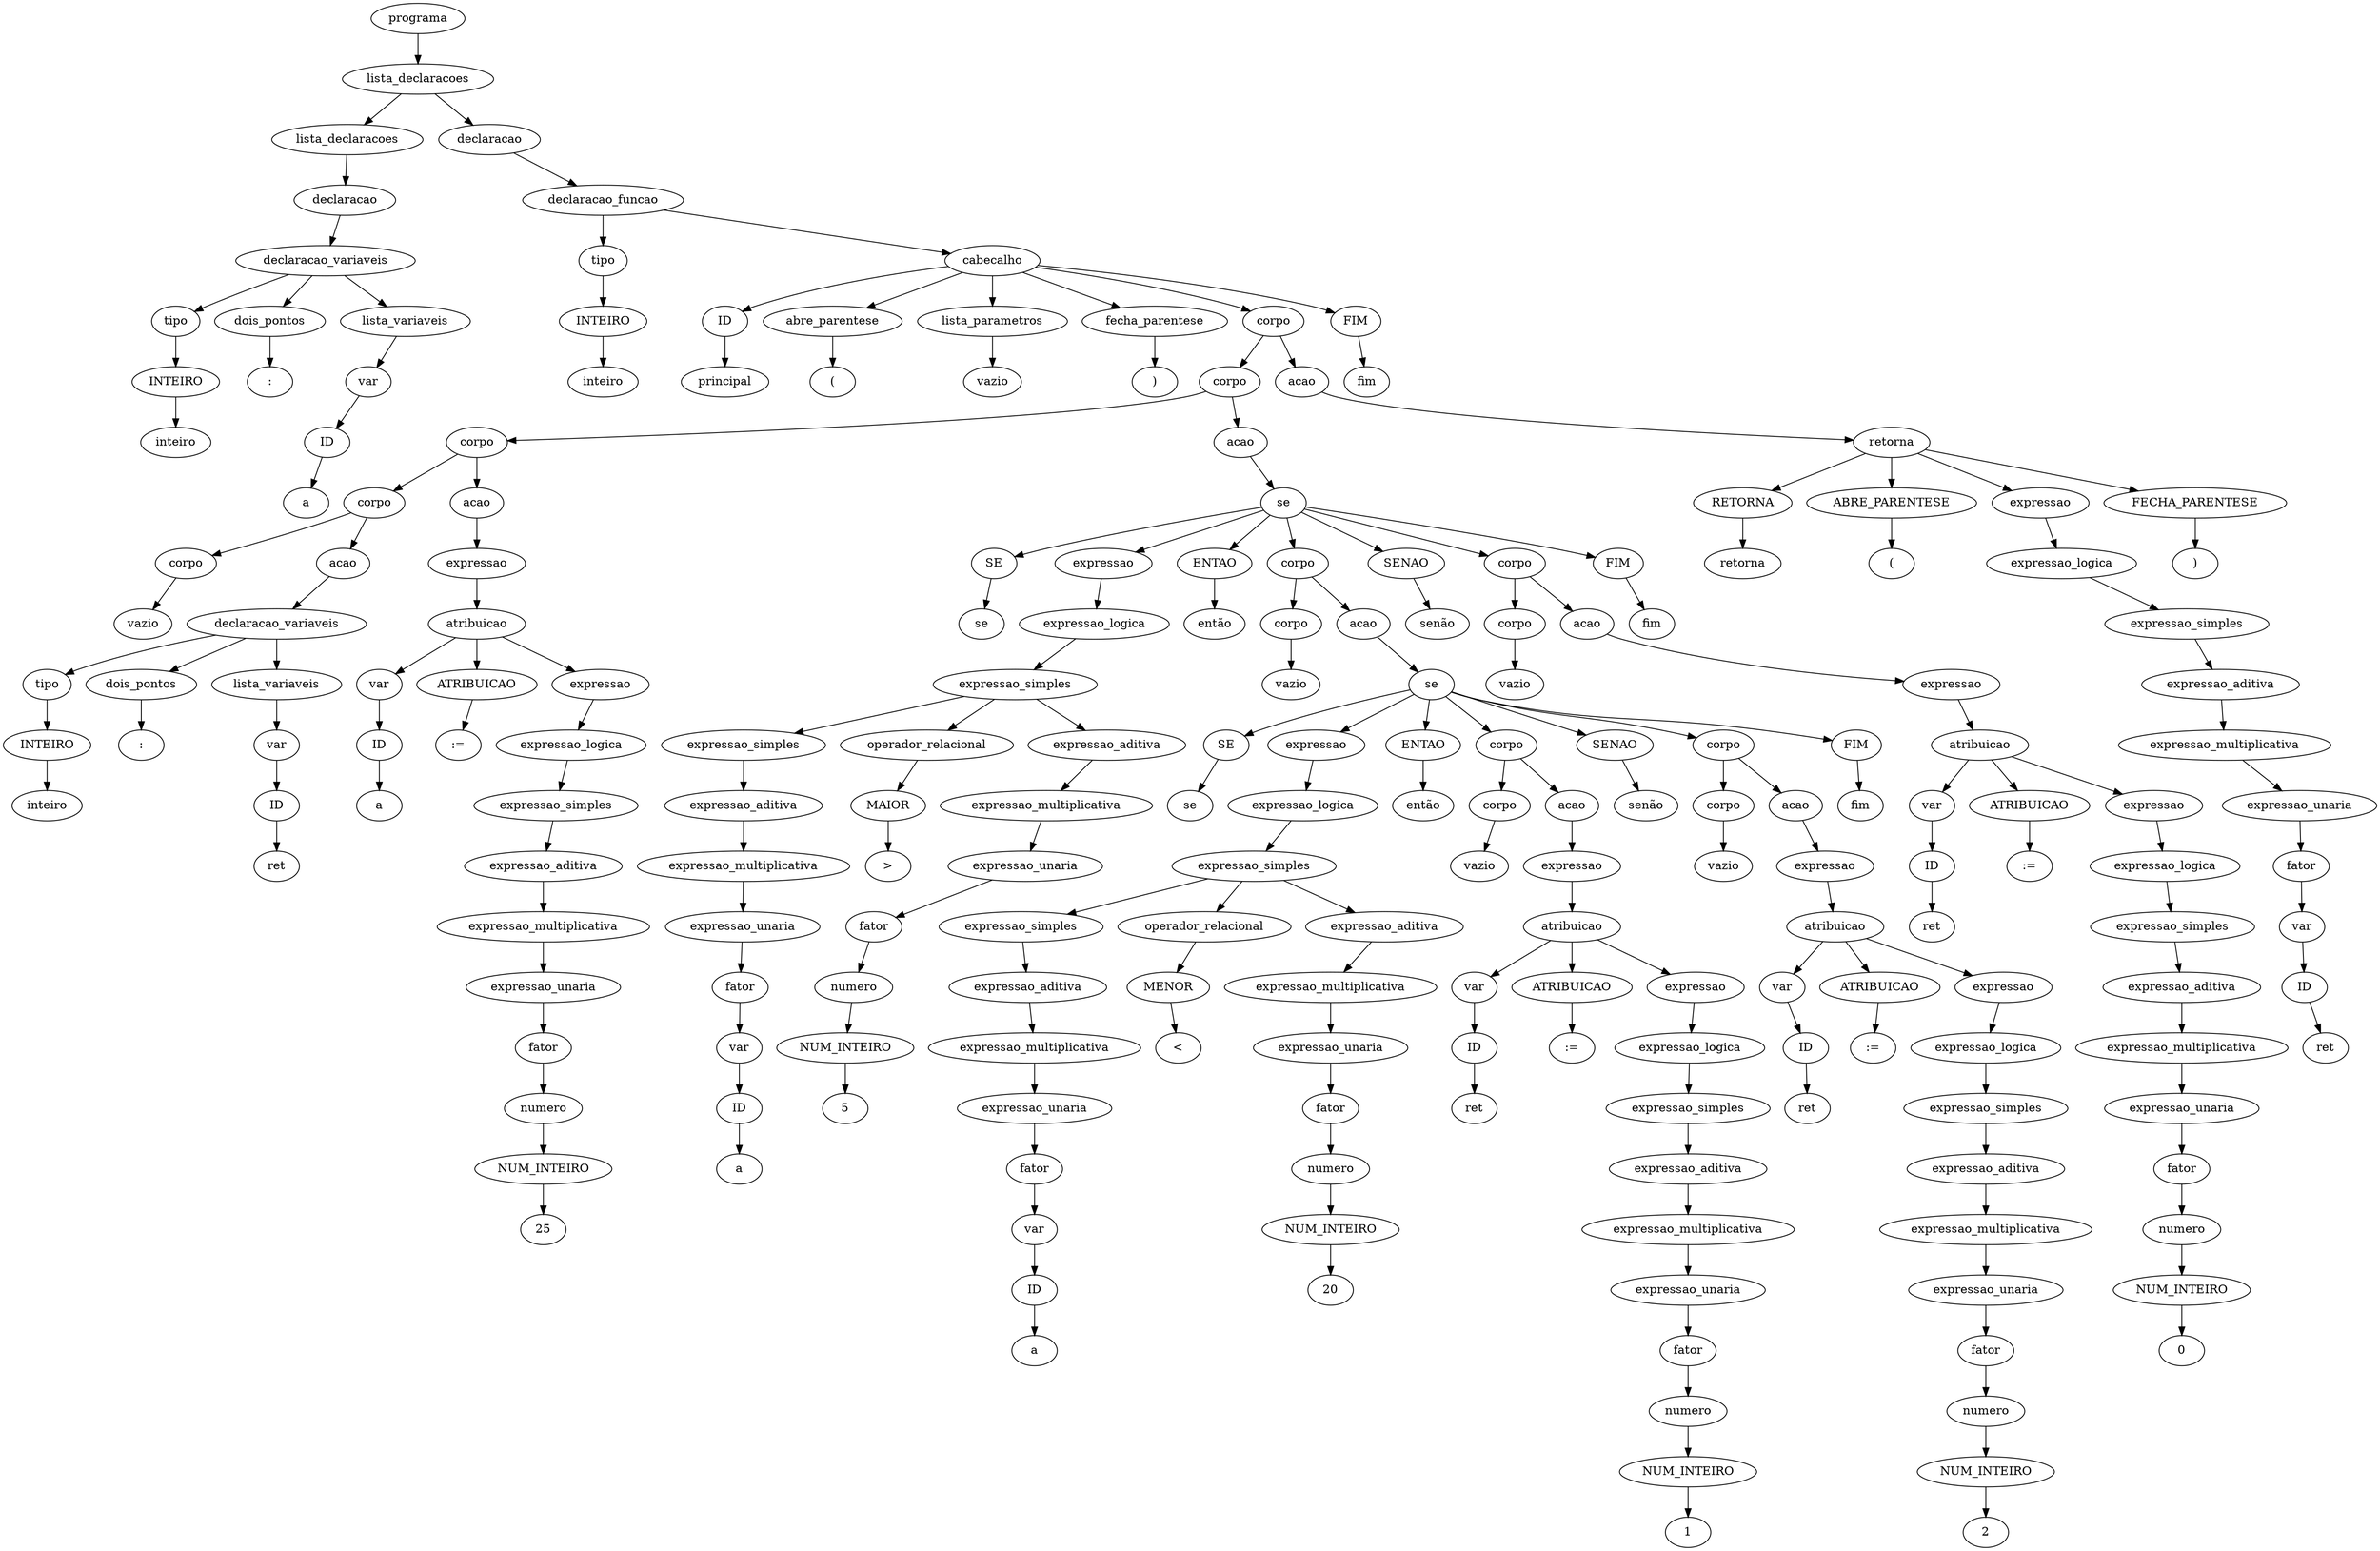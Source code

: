 digraph tree {
    "0x7f769ccc5c60" [label="programa"];
    "0x7f769cd33970" [label="lista_declaracoes"];
    "0x7f769ccc6f50" [label="lista_declaracoes"];
    "0x7f769ce77640" [label="declaracao"];
    "0x7f769ccc5fc0" [label="declaracao_variaveis"];
    "0x7f769ccc5d50" [label="tipo"];
    "0x7f769ccc5ba0" [label="INTEIRO"];
    "0x7f769ccc5b70" [label="inteiro"];
    "0x7f769ccc5c00" [label="dois_pontos"];
    "0x7f769ccc6620" [label=":"];
    "0x7f769ccc6050" [label="lista_variaveis"];
    "0x7f769ccc7310" [label="var"];
    "0x7f769ce776a0" [label="ID"];
    "0x7f769cd339a0" [label="a"];
    "0x7f769ccc7b20" [label="declaracao"];
    "0x7f769cd33a60" [label="declaracao_funcao"];
    "0x7f769cd33a90" [label="tipo"];
    "0x7f769cd33ac0" [label="INTEIRO"];
    "0x7f769cd33af0" [label="inteiro"];
    "0x7f769cd541c0" [label="cabecalho"];
    "0x7f769cd546a0" [label="ID"];
    "0x7f769cd561a0" [label="principal"];
    "0x7f769cd561d0" [label="abre_parentese"];
    "0x7f769cd55fc0" [label="("];
    "0x7f769cd33c70" [label="lista_parametros"];
    "0x7f769ccc7160" [label="vazio"];
    "0x7f769cd54ca0" [label="fecha_parentese"];
    "0x7f769cd55960" [label=")"];
    "0x7f769cd55f60" [label="corpo"];
    "0x7f769cd55db0" [label="corpo"];
    "0x7f769cd54460" [label="corpo"];
    "0x7f769cd33f10" [label="corpo"];
    "0x7f769cd33d90" [label="corpo"];
    "0x7f769cd33b20" [label="vazio"];
    "0x7f769cd33dc0" [label="acao"];
    "0x7f769cd33eb0" [label="declaracao_variaveis"];
    "0x7f769cd33ca0" [label="tipo"];
    "0x7f769cd33d00" [label="INTEIRO"];
    "0x7f769cd33e80" [label="inteiro"];
    "0x7f769cd33f70" [label="dois_pontos"];
    "0x7f769cd540d0" [label=":"];
    "0x7f769cd33ee0" [label="lista_variaveis"];
    "0x7f769cd33d30" [label="var"];
    "0x7f769cd33cd0" [label="ID"];
    "0x7f769cd33fd0" [label="ret"];
    "0x7f769cd54370" [label="acao"];
    "0x7f769cd33e20" [label="expressao"];
    "0x7f769cd54310" [label="atribuicao"];
    "0x7f769cd33c10" [label="var"];
    "0x7f769cd33d60" [label="ID"];
    "0x7f769cd54100" [label="a"];
    "0x7f769cd543a0" [label="ATRIBUICAO"];
    "0x7f769cd54430" [label=":="];
    "0x7f769cd542e0" [label="expressao"];
    "0x7f769cd542b0" [label="expressao_logica"];
    "0x7f769cd541f0" [label="expressao_simples"];
    "0x7f769cd54190" [label="expressao_aditiva"];
    "0x7f769cd54280" [label="expressao_multiplicativa"];
    "0x7f769cd54130" [label="expressao_unaria"];
    "0x7f769cd54160" [label="fator"];
    "0x7f769cd33fa0" [label="numero"];
    "0x7f769cd33f40" [label="NUM_INTEIRO"];
    "0x7f769cd54250" [label="25"];
    "0x7f769cd54220" [label="acao"];
    "0x7f769cd54a00" [label="se"];
    "0x7f769cd55a80" [label="SE"];
    "0x7f769cd551b0" [label="se"];
    "0x7f769cd54910" [label="expressao"];
    "0x7f769cd54580" [label="expressao_logica"];
    "0x7f769cd54850" [label="expressao_simples"];
    "0x7f769cd54520" [label="expressao_simples"];
    "0x7f769cd543d0" [label="expressao_aditiva"];
    "0x7f769cd540a0" [label="expressao_multiplicativa"];
    "0x7f769cd54490" [label="expressao_unaria"];
    "0x7f769cd54340" [label="fator"];
    "0x7f769cd33e50" [label="var"];
    "0x7f769cd33df0" [label="ID"];
    "0x7f769cd54070" [label="a"];
    "0x7f769cd54550" [label="operador_relacional"];
    "0x7f769cd54640" [label="MAIOR"];
    "0x7f769cd54790" [label=">"];
    "0x7f769cd54730" [label="expressao_aditiva"];
    "0x7f769cd548b0" [label="expressao_multiplicativa"];
    "0x7f769cd547c0" [label="expressao_unaria"];
    "0x7f769cd54700" [label="fator"];
    "0x7f769cd544c0" [label="numero"];
    "0x7f769cd544f0" [label="NUM_INTEIRO"];
    "0x7f769cd54880" [label="5"];
    "0x7f769cd55090" [label="ENTAO"];
    "0x7f769cd55e10" [label="então"];
    "0x7f769cd55930" [label="corpo"];
    "0x7f769cd54a30" [label="corpo"];
    "0x7f769cd54940" [label="vazio"];
    "0x7f769cd54970" [label="acao"];
    "0x7f769cd54fd0" [label="se"];
    "0x7f769cd550c0" [label="SE"];
    "0x7f769cd55570" [label="se"];
    "0x7f769cd54ee0" [label="expressao"];
    "0x7f769cd54c10" [label="expressao_logica"];
    "0x7f769cd54e20" [label="expressao_simples"];
    "0x7f769cd54b50" [label="expressao_simples"];
    "0x7f769cd54ac0" [label="expressao_aditiva"];
    "0x7f769cd54bb0" [label="expressao_multiplicativa"];
    "0x7f769cd54a60" [label="expressao_unaria"];
    "0x7f769cd54a90" [label="fator"];
    "0x7f769cd549a0" [label="var"];
    "0x7f769cd548e0" [label="ID"];
    "0x7f769cd54b80" [label="a"];
    "0x7f769cd54be0" [label="operador_relacional"];
    "0x7f769cd54c70" [label="MENOR"];
    "0x7f769cd54d60" [label="<"];
    "0x7f769cd54d00" [label="expressao_aditiva"];
    "0x7f769cd54e80" [label="expressao_multiplicativa"];
    "0x7f769cd54d90" [label="expressao_unaria"];
    "0x7f769cd54cd0" [label="fator"];
    "0x7f769cd54af0" [label="numero"];
    "0x7f769cd54b20" [label="NUM_INTEIRO"];
    "0x7f769cd54e50" [label="20"];
    "0x7f769cd55510" [label="ENTAO"];
    "0x7f769cd55990" [label="então"];
    "0x7f769cd55450" [label="corpo"];
    "0x7f769cd55000" [label="corpo"];
    "0x7f769cd54f10" [label="vazio"];
    "0x7f769cd55360" [label="acao"];
    "0x7f769cd55030" [label="expressao"];
    "0x7f769cd55300" [label="atribuicao"];
    "0x7f769cd54f70" [label="var"];
    "0x7f769cd54eb0" [label="ID"];
    "0x7f769cd550f0" [label="ret"];
    "0x7f769cd55390" [label="ATRIBUICAO"];
    "0x7f769cd55420" [label=":="];
    "0x7f769cd552d0" [label="expressao"];
    "0x7f769cd552a0" [label="expressao_logica"];
    "0x7f769cd551e0" [label="expressao_simples"];
    "0x7f769cd55180" [label="expressao_aditiva"];
    "0x7f769cd55270" [label="expressao_multiplicativa"];
    "0x7f769cd55120" [label="expressao_unaria"];
    "0x7f769cd55150" [label="fator"];
    "0x7f769cd54f40" [label="numero"];
    "0x7f769cd54d30" [label="NUM_INTEIRO"];
    "0x7f769cd55240" [label="1"];
    "0x7f769cd559c0" [label="SENAO"];
    "0x7f769cd559f0" [label="senão"];
    "0x7f769cd55900" [label="corpo"];
    "0x7f769cd55060" [label="corpo"];
    "0x7f769cd54fa0" [label="vazio"];
    "0x7f769cd55810" [label="acao"];
    "0x7f769cd554e0" [label="expressao"];
    "0x7f769cd557b0" [label="atribuicao"];
    "0x7f769cd55480" [label="var"];
    "0x7f769cd553c0" [label="ID"];
    "0x7f769cd555a0" [label="ret"];
    "0x7f769cd55840" [label="ATRIBUICAO"];
    "0x7f769cd558d0" [label=":="];
    "0x7f769cd55780" [label="expressao"];
    "0x7f769cd55750" [label="expressao_logica"];
    "0x7f769cd55690" [label="expressao_simples"];
    "0x7f769cd55630" [label="expressao_aditiva"];
    "0x7f769cd55720" [label="expressao_multiplicativa"];
    "0x7f769cd555d0" [label="expressao_unaria"];
    "0x7f769cd55600" [label="fator"];
    "0x7f769cd554b0" [label="numero"];
    "0x7f769cd55330" [label="NUM_INTEIRO"];
    "0x7f769cd556f0" [label="2"];
    "0x7f769cd55a20" [label="FIM"];
    "0x7f769cd55a50" [label="fim"];
    "0x7f769cd55e40" [label="SENAO"];
    "0x7f769cd55e70" [label="senão"];
    "0x7f769cd55d80" [label="corpo"];
    "0x7f769cd55ab0" [label="corpo"];
    "0x7f769cd549d0" [label="vazio"];
    "0x7f769cd55c90" [label="acao"];
    "0x7f769cd553f0" [label="expressao"];
    "0x7f769cd55c30" [label="atribuicao"];
    "0x7f769cd55870" [label="var"];
    "0x7f769cd54dc0" [label="ID"];
    "0x7f769cd558a0" [label="ret"];
    "0x7f769cd55cc0" [label="ATRIBUICAO"];
    "0x7f769cd55d50" [label=":="];
    "0x7f769cd55c00" [label="expressao"];
    "0x7f769cd55bd0" [label="expressao_logica"];
    "0x7f769cd55b10" [label="expressao_simples"];
    "0x7f769cd55660" [label="expressao_aditiva"];
    "0x7f769cd55ba0" [label="expressao_multiplicativa"];
    "0x7f769cd55540" [label="expressao_unaria"];
    "0x7f769cd556c0" [label="fator"];
    "0x7f769cd54df0" [label="numero"];
    "0x7f769cd54c40" [label="NUM_INTEIRO"];
    "0x7f769cd55b70" [label="0"];
    "0x7f769cd55ea0" [label="FIM"];
    "0x7f769cd55ed0" [label="fim"];
    "0x7f769cd56080" [label="acao"];
    "0x7f769cd55b40" [label="retorna"];
    "0x7f769cd55f90" [label="RETORNA"];
    "0x7f769cd560b0" [label="retorna"];
    "0x7f769cd560e0" [label="ABRE_PARENTESE"];
    "0x7f769cd56110" [label="("];
    "0x7f769cd55210" [label="expressao"];
    "0x7f769cd55d20" [label="expressao_logica"];
    "0x7f769cd557e0" [label="expressao_simples"];
    "0x7f769cd54760" [label="expressao_aditiva"];
    "0x7f769cd55f30" [label="expressao_multiplicativa"];
    "0x7f769cd55cf0" [label="expressao_unaria"];
    "0x7f769cd54820" [label="fator"];
    "0x7f769cd54400" [label="var"];
    "0x7f769cd54040" [label="ID"];
    "0x7f769cd55f00" [label="ret"];
    "0x7f769cd56140" [label="FECHA_PARENTESE"];
    "0x7f769cd56170" [label=")"];
    "0x7f769cd56200" [label="FIM"];
    "0x7f769cd56230" [label="fim"];
    "0x7f769ccc5c60" -> "0x7f769cd33970";
    "0x7f769cd33970" -> "0x7f769ccc6f50";
    "0x7f769cd33970" -> "0x7f769ccc7b20";
    "0x7f769ccc6f50" -> "0x7f769ce77640";
    "0x7f769ce77640" -> "0x7f769ccc5fc0";
    "0x7f769ccc5fc0" -> "0x7f769ccc5d50";
    "0x7f769ccc5fc0" -> "0x7f769ccc5c00";
    "0x7f769ccc5fc0" -> "0x7f769ccc6050";
    "0x7f769ccc5d50" -> "0x7f769ccc5ba0";
    "0x7f769ccc5ba0" -> "0x7f769ccc5b70";
    "0x7f769ccc5c00" -> "0x7f769ccc6620";
    "0x7f769ccc6050" -> "0x7f769ccc7310";
    "0x7f769ccc7310" -> "0x7f769ce776a0";
    "0x7f769ce776a0" -> "0x7f769cd339a0";
    "0x7f769ccc7b20" -> "0x7f769cd33a60";
    "0x7f769cd33a60" -> "0x7f769cd33a90";
    "0x7f769cd33a60" -> "0x7f769cd541c0";
    "0x7f769cd33a90" -> "0x7f769cd33ac0";
    "0x7f769cd33ac0" -> "0x7f769cd33af0";
    "0x7f769cd541c0" -> "0x7f769cd546a0";
    "0x7f769cd541c0" -> "0x7f769cd561d0";
    "0x7f769cd541c0" -> "0x7f769cd33c70";
    "0x7f769cd541c0" -> "0x7f769cd54ca0";
    "0x7f769cd541c0" -> "0x7f769cd55f60";
    "0x7f769cd541c0" -> "0x7f769cd56200";
    "0x7f769cd546a0" -> "0x7f769cd561a0";
    "0x7f769cd561d0" -> "0x7f769cd55fc0";
    "0x7f769cd33c70" -> "0x7f769ccc7160";
    "0x7f769cd54ca0" -> "0x7f769cd55960";
    "0x7f769cd55f60" -> "0x7f769cd55db0";
    "0x7f769cd55f60" -> "0x7f769cd56080";
    "0x7f769cd55db0" -> "0x7f769cd54460";
    "0x7f769cd55db0" -> "0x7f769cd54220";
    "0x7f769cd54460" -> "0x7f769cd33f10";
    "0x7f769cd54460" -> "0x7f769cd54370";
    "0x7f769cd33f10" -> "0x7f769cd33d90";
    "0x7f769cd33f10" -> "0x7f769cd33dc0";
    "0x7f769cd33d90" -> "0x7f769cd33b20";
    "0x7f769cd33dc0" -> "0x7f769cd33eb0";
    "0x7f769cd33eb0" -> "0x7f769cd33ca0";
    "0x7f769cd33eb0" -> "0x7f769cd33f70";
    "0x7f769cd33eb0" -> "0x7f769cd33ee0";
    "0x7f769cd33ca0" -> "0x7f769cd33d00";
    "0x7f769cd33d00" -> "0x7f769cd33e80";
    "0x7f769cd33f70" -> "0x7f769cd540d0";
    "0x7f769cd33ee0" -> "0x7f769cd33d30";
    "0x7f769cd33d30" -> "0x7f769cd33cd0";
    "0x7f769cd33cd0" -> "0x7f769cd33fd0";
    "0x7f769cd54370" -> "0x7f769cd33e20";
    "0x7f769cd33e20" -> "0x7f769cd54310";
    "0x7f769cd54310" -> "0x7f769cd33c10";
    "0x7f769cd54310" -> "0x7f769cd543a0";
    "0x7f769cd54310" -> "0x7f769cd542e0";
    "0x7f769cd33c10" -> "0x7f769cd33d60";
    "0x7f769cd33d60" -> "0x7f769cd54100";
    "0x7f769cd543a0" -> "0x7f769cd54430";
    "0x7f769cd542e0" -> "0x7f769cd542b0";
    "0x7f769cd542b0" -> "0x7f769cd541f0";
    "0x7f769cd541f0" -> "0x7f769cd54190";
    "0x7f769cd54190" -> "0x7f769cd54280";
    "0x7f769cd54280" -> "0x7f769cd54130";
    "0x7f769cd54130" -> "0x7f769cd54160";
    "0x7f769cd54160" -> "0x7f769cd33fa0";
    "0x7f769cd33fa0" -> "0x7f769cd33f40";
    "0x7f769cd33f40" -> "0x7f769cd54250";
    "0x7f769cd54220" -> "0x7f769cd54a00";
    "0x7f769cd54a00" -> "0x7f769cd55a80";
    "0x7f769cd54a00" -> "0x7f769cd54910";
    "0x7f769cd54a00" -> "0x7f769cd55090";
    "0x7f769cd54a00" -> "0x7f769cd55930";
    "0x7f769cd54a00" -> "0x7f769cd55e40";
    "0x7f769cd54a00" -> "0x7f769cd55d80";
    "0x7f769cd54a00" -> "0x7f769cd55ea0";
    "0x7f769cd55a80" -> "0x7f769cd551b0";
    "0x7f769cd54910" -> "0x7f769cd54580";
    "0x7f769cd54580" -> "0x7f769cd54850";
    "0x7f769cd54850" -> "0x7f769cd54520";
    "0x7f769cd54850" -> "0x7f769cd54550";
    "0x7f769cd54850" -> "0x7f769cd54730";
    "0x7f769cd54520" -> "0x7f769cd543d0";
    "0x7f769cd543d0" -> "0x7f769cd540a0";
    "0x7f769cd540a0" -> "0x7f769cd54490";
    "0x7f769cd54490" -> "0x7f769cd54340";
    "0x7f769cd54340" -> "0x7f769cd33e50";
    "0x7f769cd33e50" -> "0x7f769cd33df0";
    "0x7f769cd33df0" -> "0x7f769cd54070";
    "0x7f769cd54550" -> "0x7f769cd54640";
    "0x7f769cd54640" -> "0x7f769cd54790";
    "0x7f769cd54730" -> "0x7f769cd548b0";
    "0x7f769cd548b0" -> "0x7f769cd547c0";
    "0x7f769cd547c0" -> "0x7f769cd54700";
    "0x7f769cd54700" -> "0x7f769cd544c0";
    "0x7f769cd544c0" -> "0x7f769cd544f0";
    "0x7f769cd544f0" -> "0x7f769cd54880";
    "0x7f769cd55090" -> "0x7f769cd55e10";
    "0x7f769cd55930" -> "0x7f769cd54a30";
    "0x7f769cd55930" -> "0x7f769cd54970";
    "0x7f769cd54a30" -> "0x7f769cd54940";
    "0x7f769cd54970" -> "0x7f769cd54fd0";
    "0x7f769cd54fd0" -> "0x7f769cd550c0";
    "0x7f769cd54fd0" -> "0x7f769cd54ee0";
    "0x7f769cd54fd0" -> "0x7f769cd55510";
    "0x7f769cd54fd0" -> "0x7f769cd55450";
    "0x7f769cd54fd0" -> "0x7f769cd559c0";
    "0x7f769cd54fd0" -> "0x7f769cd55900";
    "0x7f769cd54fd0" -> "0x7f769cd55a20";
    "0x7f769cd550c0" -> "0x7f769cd55570";
    "0x7f769cd54ee0" -> "0x7f769cd54c10";
    "0x7f769cd54c10" -> "0x7f769cd54e20";
    "0x7f769cd54e20" -> "0x7f769cd54b50";
    "0x7f769cd54e20" -> "0x7f769cd54be0";
    "0x7f769cd54e20" -> "0x7f769cd54d00";
    "0x7f769cd54b50" -> "0x7f769cd54ac0";
    "0x7f769cd54ac0" -> "0x7f769cd54bb0";
    "0x7f769cd54bb0" -> "0x7f769cd54a60";
    "0x7f769cd54a60" -> "0x7f769cd54a90";
    "0x7f769cd54a90" -> "0x7f769cd549a0";
    "0x7f769cd549a0" -> "0x7f769cd548e0";
    "0x7f769cd548e0" -> "0x7f769cd54b80";
    "0x7f769cd54be0" -> "0x7f769cd54c70";
    "0x7f769cd54c70" -> "0x7f769cd54d60";
    "0x7f769cd54d00" -> "0x7f769cd54e80";
    "0x7f769cd54e80" -> "0x7f769cd54d90";
    "0x7f769cd54d90" -> "0x7f769cd54cd0";
    "0x7f769cd54cd0" -> "0x7f769cd54af0";
    "0x7f769cd54af0" -> "0x7f769cd54b20";
    "0x7f769cd54b20" -> "0x7f769cd54e50";
    "0x7f769cd55510" -> "0x7f769cd55990";
    "0x7f769cd55450" -> "0x7f769cd55000";
    "0x7f769cd55450" -> "0x7f769cd55360";
    "0x7f769cd55000" -> "0x7f769cd54f10";
    "0x7f769cd55360" -> "0x7f769cd55030";
    "0x7f769cd55030" -> "0x7f769cd55300";
    "0x7f769cd55300" -> "0x7f769cd54f70";
    "0x7f769cd55300" -> "0x7f769cd55390";
    "0x7f769cd55300" -> "0x7f769cd552d0";
    "0x7f769cd54f70" -> "0x7f769cd54eb0";
    "0x7f769cd54eb0" -> "0x7f769cd550f0";
    "0x7f769cd55390" -> "0x7f769cd55420";
    "0x7f769cd552d0" -> "0x7f769cd552a0";
    "0x7f769cd552a0" -> "0x7f769cd551e0";
    "0x7f769cd551e0" -> "0x7f769cd55180";
    "0x7f769cd55180" -> "0x7f769cd55270";
    "0x7f769cd55270" -> "0x7f769cd55120";
    "0x7f769cd55120" -> "0x7f769cd55150";
    "0x7f769cd55150" -> "0x7f769cd54f40";
    "0x7f769cd54f40" -> "0x7f769cd54d30";
    "0x7f769cd54d30" -> "0x7f769cd55240";
    "0x7f769cd559c0" -> "0x7f769cd559f0";
    "0x7f769cd55900" -> "0x7f769cd55060";
    "0x7f769cd55900" -> "0x7f769cd55810";
    "0x7f769cd55060" -> "0x7f769cd54fa0";
    "0x7f769cd55810" -> "0x7f769cd554e0";
    "0x7f769cd554e0" -> "0x7f769cd557b0";
    "0x7f769cd557b0" -> "0x7f769cd55480";
    "0x7f769cd557b0" -> "0x7f769cd55840";
    "0x7f769cd557b0" -> "0x7f769cd55780";
    "0x7f769cd55480" -> "0x7f769cd553c0";
    "0x7f769cd553c0" -> "0x7f769cd555a0";
    "0x7f769cd55840" -> "0x7f769cd558d0";
    "0x7f769cd55780" -> "0x7f769cd55750";
    "0x7f769cd55750" -> "0x7f769cd55690";
    "0x7f769cd55690" -> "0x7f769cd55630";
    "0x7f769cd55630" -> "0x7f769cd55720";
    "0x7f769cd55720" -> "0x7f769cd555d0";
    "0x7f769cd555d0" -> "0x7f769cd55600";
    "0x7f769cd55600" -> "0x7f769cd554b0";
    "0x7f769cd554b0" -> "0x7f769cd55330";
    "0x7f769cd55330" -> "0x7f769cd556f0";
    "0x7f769cd55a20" -> "0x7f769cd55a50";
    "0x7f769cd55e40" -> "0x7f769cd55e70";
    "0x7f769cd55d80" -> "0x7f769cd55ab0";
    "0x7f769cd55d80" -> "0x7f769cd55c90";
    "0x7f769cd55ab0" -> "0x7f769cd549d0";
    "0x7f769cd55c90" -> "0x7f769cd553f0";
    "0x7f769cd553f0" -> "0x7f769cd55c30";
    "0x7f769cd55c30" -> "0x7f769cd55870";
    "0x7f769cd55c30" -> "0x7f769cd55cc0";
    "0x7f769cd55c30" -> "0x7f769cd55c00";
    "0x7f769cd55870" -> "0x7f769cd54dc0";
    "0x7f769cd54dc0" -> "0x7f769cd558a0";
    "0x7f769cd55cc0" -> "0x7f769cd55d50";
    "0x7f769cd55c00" -> "0x7f769cd55bd0";
    "0x7f769cd55bd0" -> "0x7f769cd55b10";
    "0x7f769cd55b10" -> "0x7f769cd55660";
    "0x7f769cd55660" -> "0x7f769cd55ba0";
    "0x7f769cd55ba0" -> "0x7f769cd55540";
    "0x7f769cd55540" -> "0x7f769cd556c0";
    "0x7f769cd556c0" -> "0x7f769cd54df0";
    "0x7f769cd54df0" -> "0x7f769cd54c40";
    "0x7f769cd54c40" -> "0x7f769cd55b70";
    "0x7f769cd55ea0" -> "0x7f769cd55ed0";
    "0x7f769cd56080" -> "0x7f769cd55b40";
    "0x7f769cd55b40" -> "0x7f769cd55f90";
    "0x7f769cd55b40" -> "0x7f769cd560e0";
    "0x7f769cd55b40" -> "0x7f769cd55210";
    "0x7f769cd55b40" -> "0x7f769cd56140";
    "0x7f769cd55f90" -> "0x7f769cd560b0";
    "0x7f769cd560e0" -> "0x7f769cd56110";
    "0x7f769cd55210" -> "0x7f769cd55d20";
    "0x7f769cd55d20" -> "0x7f769cd557e0";
    "0x7f769cd557e0" -> "0x7f769cd54760";
    "0x7f769cd54760" -> "0x7f769cd55f30";
    "0x7f769cd55f30" -> "0x7f769cd55cf0";
    "0x7f769cd55cf0" -> "0x7f769cd54820";
    "0x7f769cd54820" -> "0x7f769cd54400";
    "0x7f769cd54400" -> "0x7f769cd54040";
    "0x7f769cd54040" -> "0x7f769cd55f00";
    "0x7f769cd56140" -> "0x7f769cd56170";
    "0x7f769cd56200" -> "0x7f769cd56230";
}
